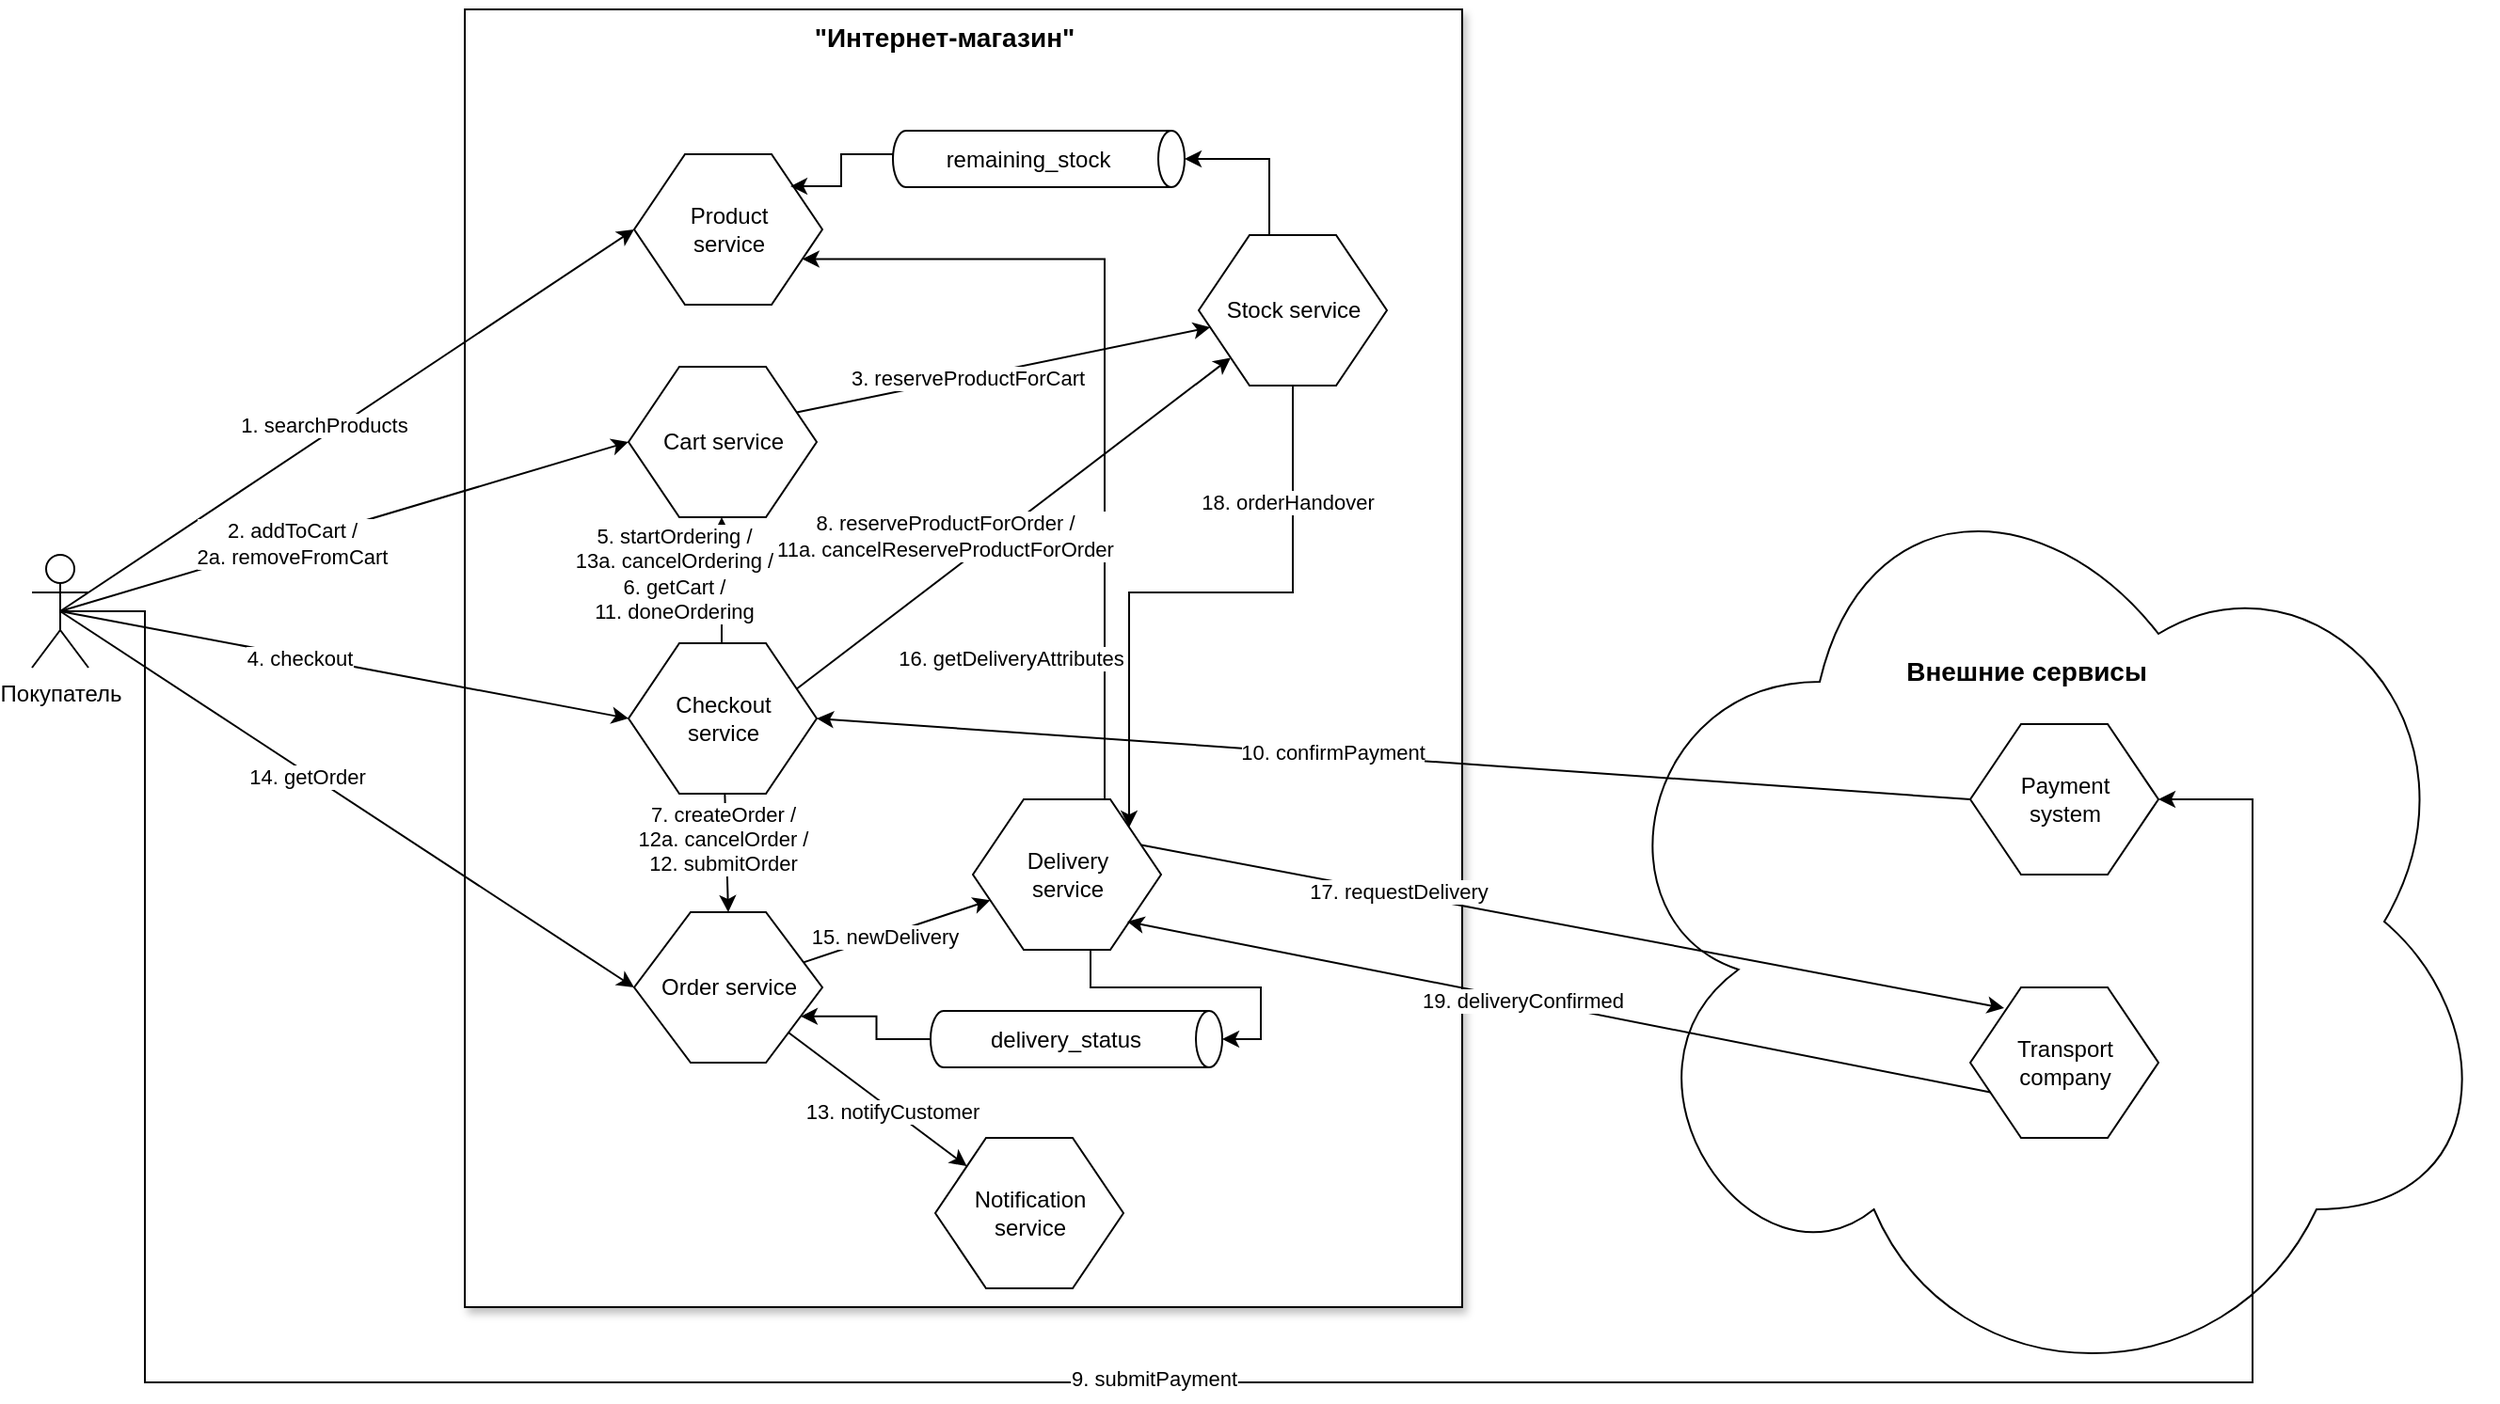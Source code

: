 <mxfile version="24.4.0" type="google">
  <diagram name="Page-1" id="90a13364-a465-7bf4-72fc-28e22215d7a0">
    <mxGraphModel grid="1" page="1" gridSize="10" guides="1" tooltips="1" connect="1" arrows="1" fold="1" pageScale="1.5" pageWidth="1169" pageHeight="826" background="none" math="0" shadow="0">
      <root>
        <mxCell id="0" style=";html=1;" />
        <mxCell id="1" style=";html=1;" parent="0" />
        <mxCell id="hilotczi9797B5mhuSAA-18" value="" style="ellipse;shape=cloud;whiteSpace=wrap;html=1;" vertex="1" parent="1">
          <mxGeometry x="1000" y="550" width="480" height="510" as="geometry" />
        </mxCell>
        <mxCell id="hilotczi9797B5mhuSAA-4" value="" style="rounded=0;whiteSpace=wrap;html=1;shadow=1;" vertex="1" parent="1">
          <mxGeometry x="400" y="320" width="530" height="690" as="geometry" />
        </mxCell>
        <mxCell id="hilotczi9797B5mhuSAA-6" value="&lt;b&gt;&lt;font style=&quot;font-size: 14px;&quot;&gt;&quot;Интернет-магазин&quot;&lt;/font&gt;&lt;/b&gt;" style="text;html=1;align=center;verticalAlign=middle;whiteSpace=wrap;rounded=0;" vertex="1" parent="1">
          <mxGeometry x="540" y="320" width="230" height="30" as="geometry" />
        </mxCell>
        <mxCell id="hilotczi9797B5mhuSAA-7" value="&lt;b&gt;&lt;font style=&quot;font-size: 14px;&quot;&gt;Внешние сервисы&lt;/font&gt;&lt;/b&gt;" style="text;html=1;align=center;verticalAlign=middle;whiteSpace=wrap;rounded=0;" vertex="1" parent="1">
          <mxGeometry x="1115" y="657" width="230" height="30" as="geometry" />
        </mxCell>
        <mxCell id="NoRryltUvSvKx5R-t3G7-22" style="edgeStyle=orthogonalEdgeStyle;rounded=0;orthogonalLoop=1;jettySize=auto;html=1;exitX=0.5;exitY=0.5;exitDx=0;exitDy=0;exitPerimeter=0;" edge="1" parent="1" source="hilotczi9797B5mhuSAA-8" target="hilotczi9797B5mhuSAA-16">
          <mxGeometry relative="1" as="geometry">
            <Array as="points">
              <mxPoint x="230" y="640" />
              <mxPoint x="230" y="1050" />
              <mxPoint x="1350" y="1050" />
              <mxPoint x="1350" y="740" />
            </Array>
          </mxGeometry>
        </mxCell>
        <mxCell id="NoRryltUvSvKx5R-t3G7-23" value="9. submitPayment" style="edgeLabel;html=1;align=center;verticalAlign=middle;resizable=0;points=[];" connectable="0" vertex="1" parent="NoRryltUvSvKx5R-t3G7-22">
          <mxGeometry x="0.024" y="2" relative="1" as="geometry">
            <mxPoint as="offset" />
          </mxGeometry>
        </mxCell>
        <mxCell id="hilotczi9797B5mhuSAA-8" value="Покупатель" style="shape=umlActor;verticalLabelPosition=bottom;verticalAlign=top;html=1;outlineConnect=0;" vertex="1" parent="1">
          <mxGeometry x="170" y="610" width="30" height="60" as="geometry" />
        </mxCell>
        <mxCell id="hilotczi9797B5mhuSAA-9" value="Product&lt;div&gt;service&lt;/div&gt;" style="verticalLabelPosition=middle;verticalAlign=middle;html=1;shape=hexagon;perimeter=hexagonPerimeter2;arcSize=6;size=0.27;labelPosition=center;align=center;" vertex="1" parent="1">
          <mxGeometry x="490" y="397" width="100" height="80" as="geometry" />
        </mxCell>
        <mxCell id="hilotczi9797B5mhuSAA-10" value="Cart service" style="verticalLabelPosition=middle;verticalAlign=middle;html=1;shape=hexagon;perimeter=hexagonPerimeter2;arcSize=6;size=0.27;labelPosition=center;align=center;" vertex="1" parent="1">
          <mxGeometry x="487" y="510" width="100" height="80" as="geometry" />
        </mxCell>
        <mxCell id="NoRryltUvSvKx5R-t3G7-15" style="edgeStyle=orthogonalEdgeStyle;rounded=0;orthogonalLoop=1;jettySize=auto;html=1;exitX=0.375;exitY=0;exitDx=0;exitDy=0;" edge="1" parent="1" target="hilotczi9797B5mhuSAA-10">
          <mxGeometry relative="1" as="geometry">
            <mxPoint x="536.5" y="657" as="sourcePoint" />
            <mxPoint x="536.5" y="610" as="targetPoint" />
          </mxGeometry>
        </mxCell>
        <mxCell id="NoRryltUvSvKx5R-t3G7-16" value="5. startOrdering /&lt;br&gt;13a. cancelOrdering /&lt;br&gt;6. getCart /&lt;br&gt;11. doneOrdering" style="edgeLabel;html=1;align=center;verticalAlign=middle;resizable=0;points=[];" connectable="0" vertex="1" parent="NoRryltUvSvKx5R-t3G7-15">
          <mxGeometry x="-0.021" y="3" relative="1" as="geometry">
            <mxPoint x="-23" y="-4" as="offset" />
          </mxGeometry>
        </mxCell>
        <mxCell id="hilotczi9797B5mhuSAA-11" value="Checkout&lt;div&gt;service&lt;/div&gt;" style="verticalLabelPosition=middle;verticalAlign=middle;html=1;shape=hexagon;perimeter=hexagonPerimeter2;arcSize=6;size=0.27;labelPosition=center;align=center;" vertex="1" parent="1">
          <mxGeometry x="487" y="657" width="100" height="80" as="geometry" />
        </mxCell>
        <mxCell id="hilotczi9797B5mhuSAA-12" value="Order service" style="verticalLabelPosition=middle;verticalAlign=middle;html=1;shape=hexagon;perimeter=hexagonPerimeter2;arcSize=6;size=0.3;labelPosition=center;align=center;" vertex="1" parent="1">
          <mxGeometry x="490" y="800" width="100" height="80" as="geometry" />
        </mxCell>
        <mxCell id="hilotczi9797B5mhuSAA-13" value="Stock service" style="verticalLabelPosition=middle;verticalAlign=middle;html=1;shape=hexagon;perimeter=hexagonPerimeter2;arcSize=6;size=0.27;labelPosition=center;align=center;" vertex="1" parent="1">
          <mxGeometry x="790" y="440" width="100" height="80" as="geometry" />
        </mxCell>
        <mxCell id="hilotczi9797B5mhuSAA-14" value="Notification&lt;div&gt;service&lt;/div&gt;" style="verticalLabelPosition=middle;verticalAlign=middle;html=1;shape=hexagon;perimeter=hexagonPerimeter2;arcSize=6;size=0.27;labelPosition=center;align=center;" vertex="1" parent="1">
          <mxGeometry x="650" y="920" width="100" height="80" as="geometry" />
        </mxCell>
        <mxCell id="NoRryltUvSvKx5R-t3G7-38" style="edgeStyle=orthogonalEdgeStyle;rounded=0;orthogonalLoop=1;jettySize=auto;html=1;exitX=0.5;exitY=0;exitDx=0;exitDy=0;entryX=1;entryY=0.75;entryDx=0;entryDy=0;" edge="1" parent="1" source="hilotczi9797B5mhuSAA-15" target="hilotczi9797B5mhuSAA-9">
          <mxGeometry relative="1" as="geometry">
            <Array as="points">
              <mxPoint x="740" y="740" />
              <mxPoint x="740" y="453" />
            </Array>
          </mxGeometry>
        </mxCell>
        <mxCell id="NoRryltUvSvKx5R-t3G7-39" value="16. getDeliveryAttributes" style="edgeLabel;html=1;align=center;verticalAlign=middle;resizable=0;points=[];" connectable="0" vertex="1" parent="NoRryltUvSvKx5R-t3G7-38">
          <mxGeometry x="-0.573" y="1" relative="1" as="geometry">
            <mxPoint x="-49" y="5" as="offset" />
          </mxGeometry>
        </mxCell>
        <mxCell id="hilotczi9797B5mhuSAA-15" value="Delivery&lt;div&gt;service&lt;/div&gt;" style="verticalLabelPosition=middle;verticalAlign=middle;html=1;shape=hexagon;perimeter=hexagonPerimeter2;arcSize=6;size=0.27;labelPosition=center;align=center;" vertex="1" parent="1">
          <mxGeometry x="670" y="740" width="100" height="80" as="geometry" />
        </mxCell>
        <mxCell id="hilotczi9797B5mhuSAA-16" value="Payment&lt;div&gt;system&lt;/div&gt;" style="verticalLabelPosition=middle;verticalAlign=middle;html=1;shape=hexagon;perimeter=hexagonPerimeter2;arcSize=6;size=0.27;labelPosition=center;align=center;" vertex="1" parent="1">
          <mxGeometry x="1200" y="700" width="100" height="80" as="geometry" />
        </mxCell>
        <mxCell id="hilotczi9797B5mhuSAA-17" value="Transport&lt;div&gt;company&lt;/div&gt;" style="verticalLabelPosition=middle;verticalAlign=middle;html=1;shape=hexagon;perimeter=hexagonPerimeter2;arcSize=6;size=0.27;labelPosition=center;align=center;" vertex="1" parent="1">
          <mxGeometry x="1200" y="840" width="100" height="80" as="geometry" />
        </mxCell>
        <mxCell id="hilotczi9797B5mhuSAA-19" value="" style="endArrow=classic;html=1;rounded=0;exitX=0.5;exitY=0.5;exitDx=0;exitDy=0;exitPerimeter=0;entryX=0;entryY=0.5;entryDx=0;entryDy=0;" edge="1" parent="1" source="hilotczi9797B5mhuSAA-8" target="hilotczi9797B5mhuSAA-9">
          <mxGeometry width="50" height="50" relative="1" as="geometry">
            <mxPoint x="190" y="649.146" as="sourcePoint" />
            <mxPoint x="350" y="630.86" as="targetPoint" />
          </mxGeometry>
        </mxCell>
        <mxCell id="hilotczi9797B5mhuSAA-20" value="1. searchProducts" style="edgeLabel;html=1;align=center;verticalAlign=middle;resizable=0;points=[];" connectable="0" vertex="1" parent="hilotczi9797B5mhuSAA-19">
          <mxGeometry x="0.136" relative="1" as="geometry">
            <mxPoint x="-33" y="16" as="offset" />
          </mxGeometry>
        </mxCell>
        <mxCell id="hilotczi9797B5mhuSAA-21" value="" style="endArrow=classic;html=1;rounded=0;exitX=0.5;exitY=0.5;exitDx=0;exitDy=0;exitPerimeter=0;entryX=0;entryY=0.5;entryDx=0;entryDy=0;" edge="1" parent="1" source="hilotczi9797B5mhuSAA-8" target="hilotczi9797B5mhuSAA-10">
          <mxGeometry width="50" height="50" relative="1" as="geometry">
            <mxPoint x="210" y="650" as="sourcePoint" />
            <mxPoint x="370" y="630" as="targetPoint" />
          </mxGeometry>
        </mxCell>
        <mxCell id="hilotczi9797B5mhuSAA-23" value="2. addToCart /&lt;div&gt;2a. removeFromCart&lt;/div&gt;" style="edgeLabel;html=1;align=center;verticalAlign=middle;resizable=0;points=[];" connectable="0" vertex="1" parent="hilotczi9797B5mhuSAA-21">
          <mxGeometry x="-0.184" relative="1" as="geometry">
            <mxPoint as="offset" />
          </mxGeometry>
        </mxCell>
        <mxCell id="hilotczi9797B5mhuSAA-25" value="" style="endArrow=classic;html=1;rounded=0;exitX=0.5;exitY=0.5;exitDx=0;exitDy=0;exitPerimeter=0;entryX=0;entryY=0.5;entryDx=0;entryDy=0;" edge="1" parent="1" source="hilotczi9797B5mhuSAA-8" target="hilotczi9797B5mhuSAA-12">
          <mxGeometry width="50" height="50" relative="1" as="geometry">
            <mxPoint x="320" y="680" as="sourcePoint" />
            <mxPoint x="370" y="630" as="targetPoint" />
          </mxGeometry>
        </mxCell>
        <mxCell id="hilotczi9797B5mhuSAA-26" value="14. getOrder" style="edgeLabel;html=1;align=center;verticalAlign=middle;resizable=0;points=[];" connectable="0" vertex="1" parent="hilotczi9797B5mhuSAA-25">
          <mxGeometry x="-0.136" y="-2" relative="1" as="geometry">
            <mxPoint as="offset" />
          </mxGeometry>
        </mxCell>
        <mxCell id="hilotczi9797B5mhuSAA-27" value="" style="endArrow=classic;html=1;rounded=0;exitX=0.5;exitY=0.5;exitDx=0;exitDy=0;exitPerimeter=0;entryX=0;entryY=0.5;entryDx=0;entryDy=0;" edge="1" parent="1" source="hilotczi9797B5mhuSAA-8" target="hilotczi9797B5mhuSAA-11">
          <mxGeometry width="50" height="50" relative="1" as="geometry">
            <mxPoint x="320" y="680" as="sourcePoint" />
            <mxPoint x="370" y="630" as="targetPoint" />
          </mxGeometry>
        </mxCell>
        <mxCell id="hilotczi9797B5mhuSAA-28" value="4. checkout" style="edgeLabel;html=1;align=center;verticalAlign=middle;resizable=0;points=[];" connectable="0" vertex="1" parent="hilotczi9797B5mhuSAA-27">
          <mxGeometry x="-0.162" y="-1" relative="1" as="geometry">
            <mxPoint as="offset" />
          </mxGeometry>
        </mxCell>
        <mxCell id="hilotczi9797B5mhuSAA-29" value="" style="endArrow=classic;html=1;rounded=0;exitX=0;exitY=0.5;exitDx=0;exitDy=0;entryX=1;entryY=0.5;entryDx=0;entryDy=0;" edge="1" parent="1" source="hilotczi9797B5mhuSAA-16" target="hilotczi9797B5mhuSAA-11">
          <mxGeometry width="50" height="50" relative="1" as="geometry">
            <mxPoint x="800" y="680" as="sourcePoint" />
            <mxPoint x="850" y="630" as="targetPoint" />
          </mxGeometry>
        </mxCell>
        <mxCell id="hilotczi9797B5mhuSAA-30" value="10. confirmPayment" style="edgeLabel;html=1;align=center;verticalAlign=middle;resizable=0;points=[];" connectable="0" vertex="1" parent="hilotczi9797B5mhuSAA-29">
          <mxGeometry x="0.108" y="-1" relative="1" as="geometry">
            <mxPoint as="offset" />
          </mxGeometry>
        </mxCell>
        <mxCell id="NoRryltUvSvKx5R-t3G7-1" value="" style="endArrow=classic;html=1;rounded=0;entryX=0.18;entryY=0.138;entryDx=0;entryDy=0;entryPerimeter=0;exitX=1;exitY=0.25;exitDx=0;exitDy=0;" edge="1" parent="1" source="hilotczi9797B5mhuSAA-15" target="hilotczi9797B5mhuSAA-17">
          <mxGeometry width="50" height="50" relative="1" as="geometry">
            <mxPoint x="770" y="770" as="sourcePoint" />
            <mxPoint x="820" y="720" as="targetPoint" />
          </mxGeometry>
        </mxCell>
        <mxCell id="NoRryltUvSvKx5R-t3G7-35" value="17. requestDelivery" style="edgeLabel;html=1;align=center;verticalAlign=middle;resizable=0;points=[];" connectable="0" vertex="1" parent="NoRryltUvSvKx5R-t3G7-1">
          <mxGeometry x="-0.405" y="1" relative="1" as="geometry">
            <mxPoint as="offset" />
          </mxGeometry>
        </mxCell>
        <mxCell id="NoRryltUvSvKx5R-t3G7-3" value="" style="endArrow=classic;html=1;rounded=0;entryX=0.82;entryY=0.813;entryDx=0;entryDy=0;exitX=0;exitY=0.75;exitDx=0;exitDy=0;entryPerimeter=0;" edge="1" parent="1" source="hilotczi9797B5mhuSAA-17" target="hilotczi9797B5mhuSAA-15">
          <mxGeometry width="50" height="50" relative="1" as="geometry">
            <mxPoint x="840" y="900" as="sourcePoint" />
            <mxPoint x="890" y="850" as="targetPoint" />
          </mxGeometry>
        </mxCell>
        <mxCell id="NoRryltUvSvKx5R-t3G7-45" value="19. deliveryConfirmed" style="edgeLabel;html=1;align=center;verticalAlign=middle;resizable=0;points=[];" connectable="0" vertex="1" parent="NoRryltUvSvKx5R-t3G7-3">
          <mxGeometry x="0.084" relative="1" as="geometry">
            <mxPoint as="offset" />
          </mxGeometry>
        </mxCell>
        <mxCell id="NoRryltUvSvKx5R-t3G7-4" value="remaining_stock" style="shape=cylinder3;whiteSpace=wrap;html=1;boundedLbl=1;backgroundOutline=1;size=7;rotation=90;horizontal=0;" vertex="1" parent="1">
          <mxGeometry x="690" y="322" width="30" height="155" as="geometry" />
        </mxCell>
        <mxCell id="NoRryltUvSvKx5R-t3G7-6" style="edgeStyle=orthogonalEdgeStyle;rounded=0;orthogonalLoop=1;jettySize=auto;html=1;exitX=0.375;exitY=0;exitDx=0;exitDy=0;entryX=0.5;entryY=0;entryDx=0;entryDy=0;entryPerimeter=0;" edge="1" parent="1" source="hilotczi9797B5mhuSAA-13" target="NoRryltUvSvKx5R-t3G7-4">
          <mxGeometry relative="1" as="geometry" />
        </mxCell>
        <mxCell id="NoRryltUvSvKx5R-t3G7-8" style="edgeStyle=orthogonalEdgeStyle;rounded=0;orthogonalLoop=1;jettySize=auto;html=1;exitX=0.5;exitY=1;exitDx=0;exitDy=0;exitPerimeter=0;entryX=0.83;entryY=0.213;entryDx=0;entryDy=0;entryPerimeter=0;" edge="1" parent="1" source="NoRryltUvSvKx5R-t3G7-4" target="hilotczi9797B5mhuSAA-9">
          <mxGeometry relative="1" as="geometry">
            <Array as="points">
              <mxPoint x="600" y="397" />
              <mxPoint x="600" y="414" />
            </Array>
          </mxGeometry>
        </mxCell>
        <mxCell id="NoRryltUvSvKx5R-t3G7-12" value="" style="endArrow=classic;html=1;rounded=0;exitX=1;exitY=0.25;exitDx=0;exitDy=0;" edge="1" parent="1" source="hilotczi9797B5mhuSAA-10" target="hilotczi9797B5mhuSAA-13">
          <mxGeometry width="50" height="50" relative="1" as="geometry">
            <mxPoint x="650" y="550" as="sourcePoint" />
            <mxPoint x="700" y="500" as="targetPoint" />
          </mxGeometry>
        </mxCell>
        <mxCell id="NoRryltUvSvKx5R-t3G7-13" value="3. reserveProductForCart" style="edgeLabel;html=1;align=center;verticalAlign=middle;resizable=0;points=[];" connectable="0" vertex="1" parent="NoRryltUvSvKx5R-t3G7-12">
          <mxGeometry x="-0.182" y="1" relative="1" as="geometry">
            <mxPoint y="1" as="offset" />
          </mxGeometry>
        </mxCell>
        <mxCell id="NoRryltUvSvKx5R-t3G7-18" value="" style="endArrow=classic;html=1;rounded=0;entryX=0.5;entryY=0;entryDx=0;entryDy=0;" edge="1" parent="1" source="hilotczi9797B5mhuSAA-11" target="hilotczi9797B5mhuSAA-12">
          <mxGeometry width="50" height="50" relative="1" as="geometry">
            <mxPoint x="540" y="740" as="sourcePoint" />
            <mxPoint x="530" y="750" as="targetPoint" />
          </mxGeometry>
        </mxCell>
        <mxCell id="NoRryltUvSvKx5R-t3G7-19" value="7. createOrder /&lt;br&gt;12a. cancelOrder /&lt;br&gt;12. submitOrder" style="edgeLabel;html=1;align=center;verticalAlign=middle;resizable=0;points=[];" connectable="0" vertex="1" parent="NoRryltUvSvKx5R-t3G7-18">
          <mxGeometry x="-0.067" relative="1" as="geometry">
            <mxPoint x="-2" y="-6" as="offset" />
          </mxGeometry>
        </mxCell>
        <mxCell id="NoRryltUvSvKx5R-t3G7-24" value="" style="endArrow=classic;html=1;rounded=0;exitX=1;exitY=0.25;exitDx=0;exitDy=0;" edge="1" parent="1" source="hilotczi9797B5mhuSAA-11" target="hilotczi9797B5mhuSAA-13">
          <mxGeometry width="50" height="50" relative="1" as="geometry">
            <mxPoint x="670" y="710" as="sourcePoint" />
            <mxPoint x="720" y="660" as="targetPoint" />
          </mxGeometry>
        </mxCell>
        <mxCell id="NoRryltUvSvKx5R-t3G7-25" value="8. reserveProductForOrder /&lt;br&gt;11a. cancelReserveProductForOrder" style="edgeLabel;html=1;align=center;verticalAlign=middle;resizable=0;points=[];" connectable="0" vertex="1" parent="NoRryltUvSvKx5R-t3G7-24">
          <mxGeometry x="0.141" relative="1" as="geometry">
            <mxPoint x="-53" y="19" as="offset" />
          </mxGeometry>
        </mxCell>
        <mxCell id="NoRryltUvSvKx5R-t3G7-30" value="" style="endArrow=classic;html=1;rounded=0;" edge="1" parent="1" source="hilotczi9797B5mhuSAA-12" target="hilotczi9797B5mhuSAA-14">
          <mxGeometry width="50" height="50" relative="1" as="geometry">
            <mxPoint x="630" y="750" as="sourcePoint" />
            <mxPoint x="680" y="700" as="targetPoint" />
          </mxGeometry>
        </mxCell>
        <mxCell id="NoRryltUvSvKx5R-t3G7-32" value="13. notifyCustomer" style="edgeLabel;html=1;align=center;verticalAlign=middle;resizable=0;points=[];" connectable="0" vertex="1" parent="NoRryltUvSvKx5R-t3G7-30">
          <mxGeometry x="0.164" relative="1" as="geometry">
            <mxPoint as="offset" />
          </mxGeometry>
        </mxCell>
        <mxCell id="NoRryltUvSvKx5R-t3G7-33" value="" style="endArrow=classic;html=1;rounded=0;" edge="1" parent="1" source="hilotczi9797B5mhuSAA-12" target="hilotczi9797B5mhuSAA-15">
          <mxGeometry width="50" height="50" relative="1" as="geometry">
            <mxPoint x="600" y="810" as="sourcePoint" />
            <mxPoint x="650" y="760" as="targetPoint" />
          </mxGeometry>
        </mxCell>
        <mxCell id="NoRryltUvSvKx5R-t3G7-34" value="15. newDelivery" style="edgeLabel;html=1;align=center;verticalAlign=middle;resizable=0;points=[];" connectable="0" vertex="1" parent="NoRryltUvSvKx5R-t3G7-33">
          <mxGeometry x="-0.131" relative="1" as="geometry">
            <mxPoint as="offset" />
          </mxGeometry>
        </mxCell>
        <mxCell id="NoRryltUvSvKx5R-t3G7-40" style="edgeStyle=orthogonalEdgeStyle;rounded=0;orthogonalLoop=1;jettySize=auto;html=1;exitX=0.5;exitY=1;exitDx=0;exitDy=0;entryX=0.83;entryY=0.188;entryDx=0;entryDy=0;entryPerimeter=0;" edge="1" parent="1" source="hilotczi9797B5mhuSAA-13" target="hilotczi9797B5mhuSAA-15">
          <mxGeometry relative="1" as="geometry" />
        </mxCell>
        <mxCell id="NoRryltUvSvKx5R-t3G7-41" value="18. orderHandover" style="edgeLabel;html=1;align=center;verticalAlign=middle;resizable=0;points=[];" connectable="0" vertex="1" parent="NoRryltUvSvKx5R-t3G7-40">
          <mxGeometry x="-0.615" y="-3" relative="1" as="geometry">
            <mxPoint as="offset" />
          </mxGeometry>
        </mxCell>
        <mxCell id="NoRryltUvSvKx5R-t3G7-44" style="edgeStyle=orthogonalEdgeStyle;rounded=0;orthogonalLoop=1;jettySize=auto;html=1;exitX=0.5;exitY=1;exitDx=0;exitDy=0;exitPerimeter=0;entryX=1;entryY=0.75;entryDx=0;entryDy=0;" edge="1" parent="1" source="NoRryltUvSvKx5R-t3G7-42" target="hilotczi9797B5mhuSAA-12">
          <mxGeometry relative="1" as="geometry" />
        </mxCell>
        <mxCell id="NoRryltUvSvKx5R-t3G7-42" value="delivery_status" style="shape=cylinder3;whiteSpace=wrap;html=1;boundedLbl=1;backgroundOutline=1;size=7;rotation=90;horizontal=0;" vertex="1" parent="1">
          <mxGeometry x="710" y="790" width="30" height="155" as="geometry" />
        </mxCell>
        <mxCell id="NoRryltUvSvKx5R-t3G7-43" style="edgeStyle=orthogonalEdgeStyle;rounded=0;orthogonalLoop=1;jettySize=auto;html=1;exitX=0.625;exitY=1;exitDx=0;exitDy=0;entryX=0.5;entryY=0;entryDx=0;entryDy=0;entryPerimeter=0;" edge="1" parent="1" source="hilotczi9797B5mhuSAA-15" target="NoRryltUvSvKx5R-t3G7-42">
          <mxGeometry relative="1" as="geometry">
            <Array as="points">
              <mxPoint x="733" y="840" />
              <mxPoint x="823" y="840" />
              <mxPoint x="823" y="868" />
            </Array>
          </mxGeometry>
        </mxCell>
      </root>
    </mxGraphModel>
  </diagram>
</mxfile>
